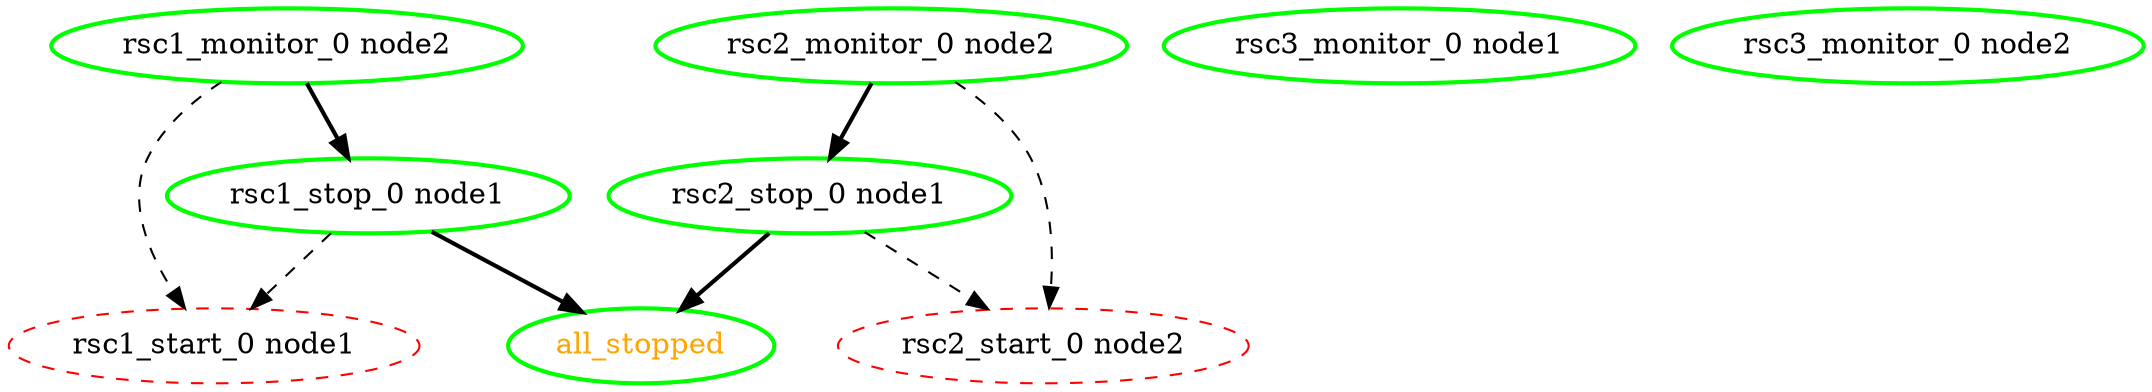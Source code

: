  digraph "g" {
"all_stopped" [ style=bold color="green" fontcolor="orange" ]
"rsc1_monitor_0 node2" -> "rsc1_start_0 node1" [ style = dashed]
"rsc1_monitor_0 node2" -> "rsc1_stop_0 node1" [ style = bold]
"rsc1_monitor_0 node2" [ style=bold color="green" fontcolor="black" ]
"rsc1_start_0 node1" [ style=dashed color="red" fontcolor="black" ]
"rsc1_stop_0 node1" -> "all_stopped" [ style = bold]
"rsc1_stop_0 node1" -> "rsc1_start_0 node1" [ style = dashed]
"rsc1_stop_0 node1" [ style=bold color="green" fontcolor="black" ]
"rsc2_monitor_0 node2" -> "rsc2_start_0 node2" [ style = dashed]
"rsc2_monitor_0 node2" -> "rsc2_stop_0 node1" [ style = bold]
"rsc2_monitor_0 node2" [ style=bold color="green" fontcolor="black" ]
"rsc2_start_0 node2" [ style=dashed color="red" fontcolor="black" ]
"rsc2_stop_0 node1" -> "all_stopped" [ style = bold]
"rsc2_stop_0 node1" -> "rsc2_start_0 node2" [ style = dashed]
"rsc2_stop_0 node1" [ style=bold color="green" fontcolor="black" ]
"rsc3_monitor_0 node1" [ style=bold color="green" fontcolor="black" ]
"rsc3_monitor_0 node2" [ style=bold color="green" fontcolor="black" ]
}

